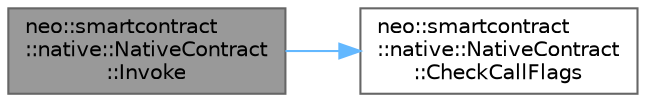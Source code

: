 digraph "neo::smartcontract::native::NativeContract::Invoke"
{
 // LATEX_PDF_SIZE
  bgcolor="transparent";
  edge [fontname=Helvetica,fontsize=10,labelfontname=Helvetica,labelfontsize=10];
  node [fontname=Helvetica,fontsize=10,shape=box,height=0.2,width=0.4];
  rankdir="LR";
  Node1 [id="Node000001",label="neo::smartcontract\l::native::NativeContract\l::Invoke",height=0.2,width=0.4,color="gray40", fillcolor="grey60", style="filled", fontcolor="black",tooltip="Invokes a method."];
  Node1 -> Node2 [id="edge1_Node000001_Node000002",color="steelblue1",style="solid",tooltip=" "];
  Node2 [id="Node000002",label="neo::smartcontract\l::native::NativeContract\l::CheckCallFlags",height=0.2,width=0.4,color="grey40", fillcolor="white", style="filled",URL="$classneo_1_1smartcontract_1_1native_1_1_native_contract.html#aef8498874e1b666ab258a891c2f05a56",tooltip="Checks if the contract has the specified call flags."];
}
